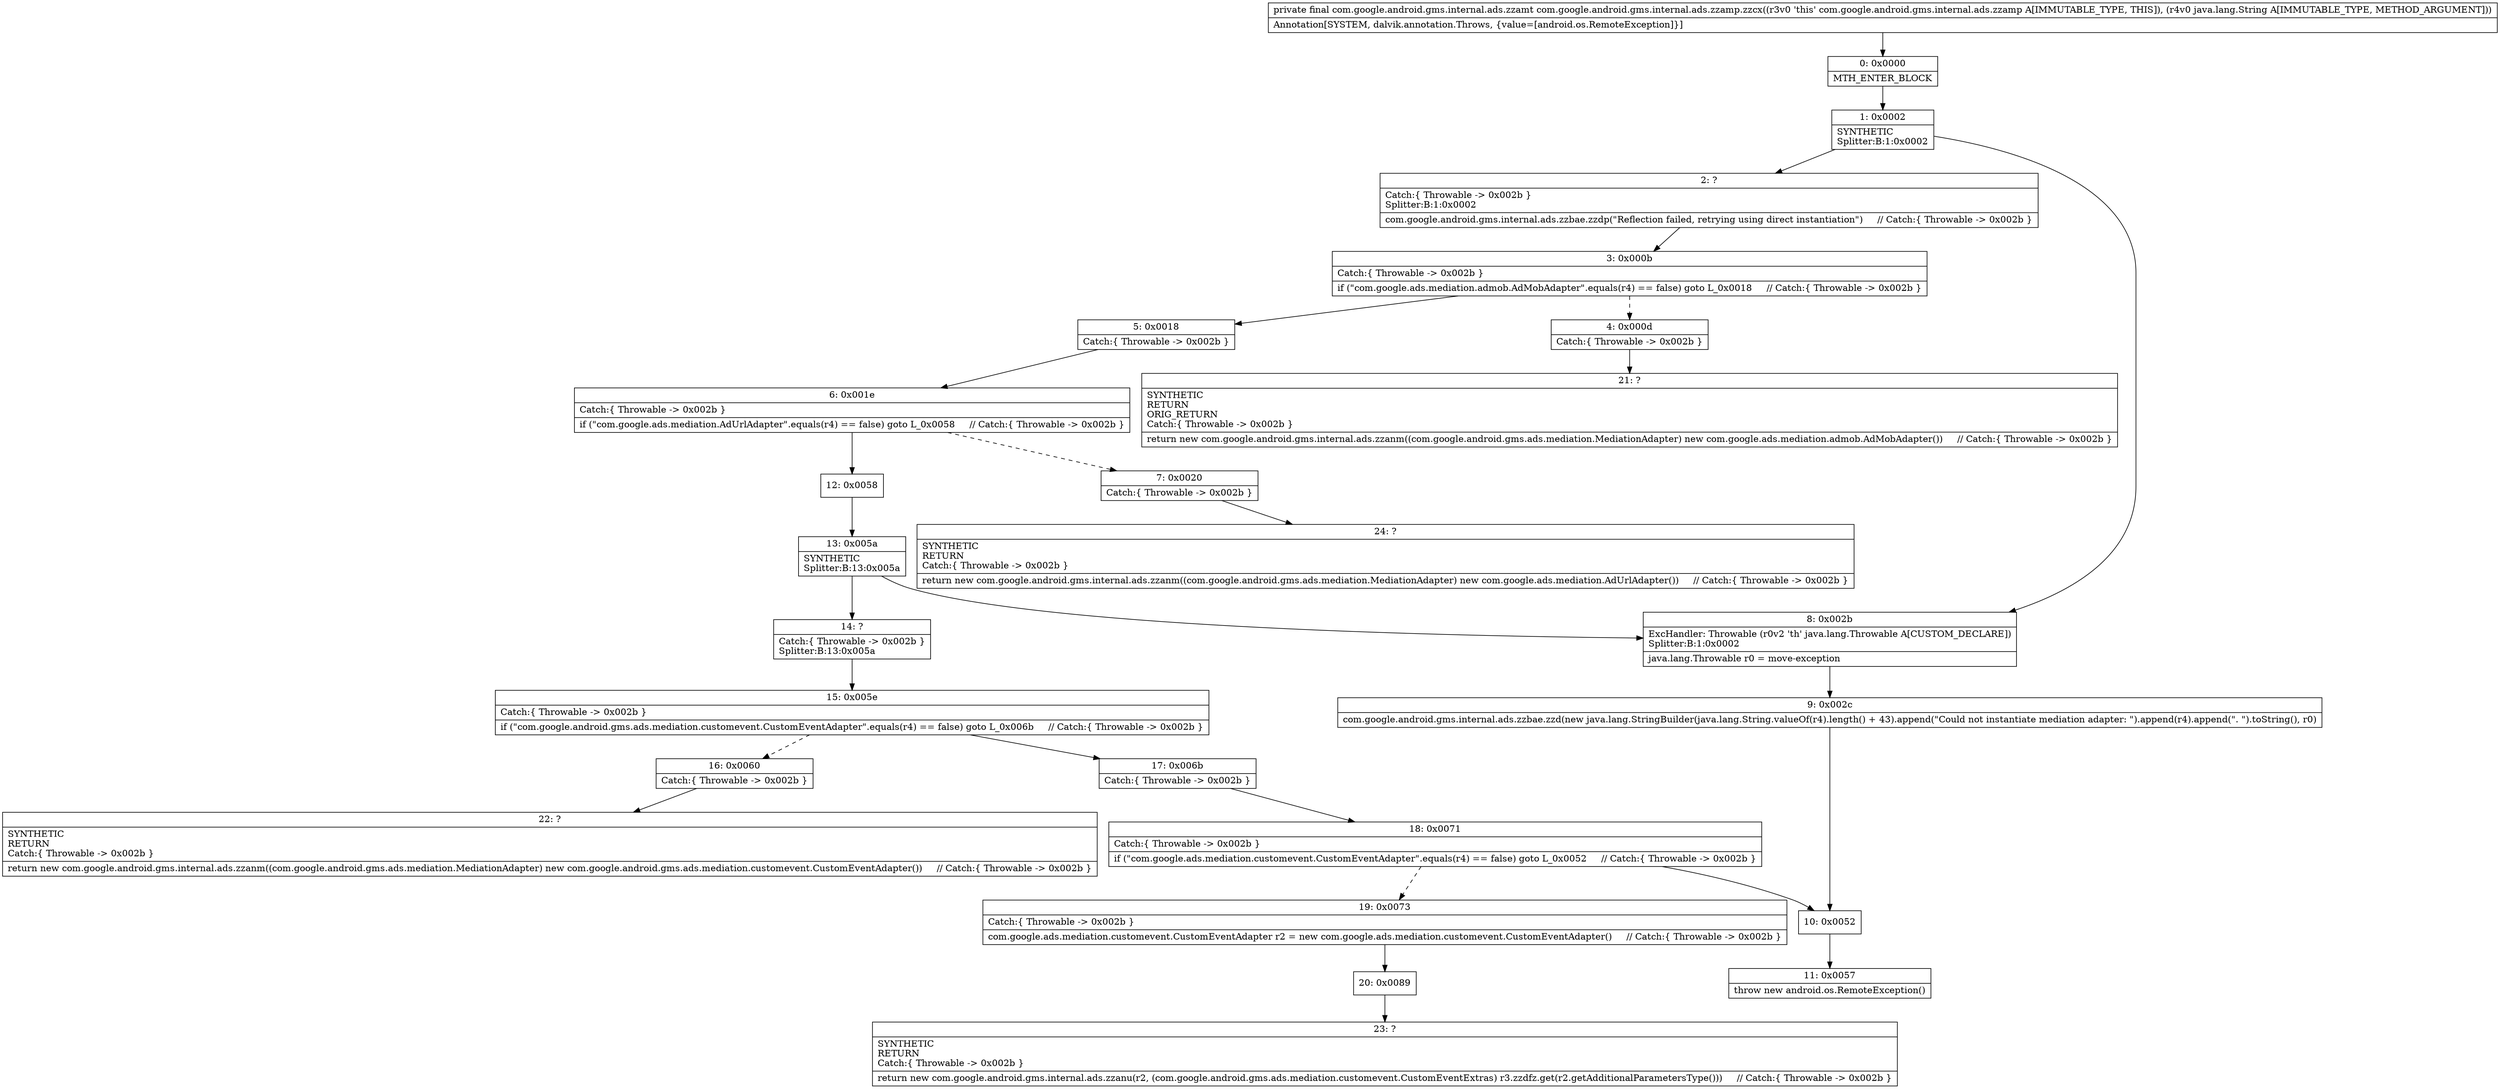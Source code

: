 digraph "CFG forcom.google.android.gms.internal.ads.zzamp.zzcx(Ljava\/lang\/String;)Lcom\/google\/android\/gms\/internal\/ads\/zzamt;" {
Node_0 [shape=record,label="{0\:\ 0x0000|MTH_ENTER_BLOCK\l}"];
Node_1 [shape=record,label="{1\:\ 0x0002|SYNTHETIC\lSplitter:B:1:0x0002\l}"];
Node_2 [shape=record,label="{2\:\ ?|Catch:\{ Throwable \-\> 0x002b \}\lSplitter:B:1:0x0002\l|com.google.android.gms.internal.ads.zzbae.zzdp(\"Reflection failed, retrying using direct instantiation\")     \/\/ Catch:\{ Throwable \-\> 0x002b \}\l}"];
Node_3 [shape=record,label="{3\:\ 0x000b|Catch:\{ Throwable \-\> 0x002b \}\l|if (\"com.google.ads.mediation.admob.AdMobAdapter\".equals(r4) == false) goto L_0x0018     \/\/ Catch:\{ Throwable \-\> 0x002b \}\l}"];
Node_4 [shape=record,label="{4\:\ 0x000d|Catch:\{ Throwable \-\> 0x002b \}\l}"];
Node_5 [shape=record,label="{5\:\ 0x0018|Catch:\{ Throwable \-\> 0x002b \}\l}"];
Node_6 [shape=record,label="{6\:\ 0x001e|Catch:\{ Throwable \-\> 0x002b \}\l|if (\"com.google.ads.mediation.AdUrlAdapter\".equals(r4) == false) goto L_0x0058     \/\/ Catch:\{ Throwable \-\> 0x002b \}\l}"];
Node_7 [shape=record,label="{7\:\ 0x0020|Catch:\{ Throwable \-\> 0x002b \}\l}"];
Node_8 [shape=record,label="{8\:\ 0x002b|ExcHandler: Throwable (r0v2 'th' java.lang.Throwable A[CUSTOM_DECLARE])\lSplitter:B:1:0x0002\l|java.lang.Throwable r0 = move\-exception\l}"];
Node_9 [shape=record,label="{9\:\ 0x002c|com.google.android.gms.internal.ads.zzbae.zzd(new java.lang.StringBuilder(java.lang.String.valueOf(r4).length() + 43).append(\"Could not instantiate mediation adapter: \").append(r4).append(\". \").toString(), r0)\l}"];
Node_10 [shape=record,label="{10\:\ 0x0052}"];
Node_11 [shape=record,label="{11\:\ 0x0057|throw new android.os.RemoteException()\l}"];
Node_12 [shape=record,label="{12\:\ 0x0058}"];
Node_13 [shape=record,label="{13\:\ 0x005a|SYNTHETIC\lSplitter:B:13:0x005a\l}"];
Node_14 [shape=record,label="{14\:\ ?|Catch:\{ Throwable \-\> 0x002b \}\lSplitter:B:13:0x005a\l}"];
Node_15 [shape=record,label="{15\:\ 0x005e|Catch:\{ Throwable \-\> 0x002b \}\l|if (\"com.google.android.gms.ads.mediation.customevent.CustomEventAdapter\".equals(r4) == false) goto L_0x006b     \/\/ Catch:\{ Throwable \-\> 0x002b \}\l}"];
Node_16 [shape=record,label="{16\:\ 0x0060|Catch:\{ Throwable \-\> 0x002b \}\l}"];
Node_17 [shape=record,label="{17\:\ 0x006b|Catch:\{ Throwable \-\> 0x002b \}\l}"];
Node_18 [shape=record,label="{18\:\ 0x0071|Catch:\{ Throwable \-\> 0x002b \}\l|if (\"com.google.ads.mediation.customevent.CustomEventAdapter\".equals(r4) == false) goto L_0x0052     \/\/ Catch:\{ Throwable \-\> 0x002b \}\l}"];
Node_19 [shape=record,label="{19\:\ 0x0073|Catch:\{ Throwable \-\> 0x002b \}\l|com.google.ads.mediation.customevent.CustomEventAdapter r2 = new com.google.ads.mediation.customevent.CustomEventAdapter()     \/\/ Catch:\{ Throwable \-\> 0x002b \}\l}"];
Node_20 [shape=record,label="{20\:\ 0x0089}"];
Node_21 [shape=record,label="{21\:\ ?|SYNTHETIC\lRETURN\lORIG_RETURN\lCatch:\{ Throwable \-\> 0x002b \}\l|return new com.google.android.gms.internal.ads.zzanm((com.google.android.gms.ads.mediation.MediationAdapter) new com.google.ads.mediation.admob.AdMobAdapter())     \/\/ Catch:\{ Throwable \-\> 0x002b \}\l}"];
Node_22 [shape=record,label="{22\:\ ?|SYNTHETIC\lRETURN\lCatch:\{ Throwable \-\> 0x002b \}\l|return new com.google.android.gms.internal.ads.zzanm((com.google.android.gms.ads.mediation.MediationAdapter) new com.google.android.gms.ads.mediation.customevent.CustomEventAdapter())     \/\/ Catch:\{ Throwable \-\> 0x002b \}\l}"];
Node_23 [shape=record,label="{23\:\ ?|SYNTHETIC\lRETURN\lCatch:\{ Throwable \-\> 0x002b \}\l|return new com.google.android.gms.internal.ads.zzanu(r2, (com.google.android.gms.ads.mediation.customevent.CustomEventExtras) r3.zzdfz.get(r2.getAdditionalParametersType()))     \/\/ Catch:\{ Throwable \-\> 0x002b \}\l}"];
Node_24 [shape=record,label="{24\:\ ?|SYNTHETIC\lRETURN\lCatch:\{ Throwable \-\> 0x002b \}\l|return new com.google.android.gms.internal.ads.zzanm((com.google.android.gms.ads.mediation.MediationAdapter) new com.google.ads.mediation.AdUrlAdapter())     \/\/ Catch:\{ Throwable \-\> 0x002b \}\l}"];
MethodNode[shape=record,label="{private final com.google.android.gms.internal.ads.zzamt com.google.android.gms.internal.ads.zzamp.zzcx((r3v0 'this' com.google.android.gms.internal.ads.zzamp A[IMMUTABLE_TYPE, THIS]), (r4v0 java.lang.String A[IMMUTABLE_TYPE, METHOD_ARGUMENT]))  | Annotation[SYSTEM, dalvik.annotation.Throws, \{value=[android.os.RemoteException]\}]\l}"];
MethodNode -> Node_0;
Node_0 -> Node_1;
Node_1 -> Node_2;
Node_1 -> Node_8;
Node_2 -> Node_3;
Node_3 -> Node_4[style=dashed];
Node_3 -> Node_5;
Node_4 -> Node_21;
Node_5 -> Node_6;
Node_6 -> Node_7[style=dashed];
Node_6 -> Node_12;
Node_7 -> Node_24;
Node_8 -> Node_9;
Node_9 -> Node_10;
Node_10 -> Node_11;
Node_12 -> Node_13;
Node_13 -> Node_14;
Node_13 -> Node_8;
Node_14 -> Node_15;
Node_15 -> Node_16[style=dashed];
Node_15 -> Node_17;
Node_16 -> Node_22;
Node_17 -> Node_18;
Node_18 -> Node_10;
Node_18 -> Node_19[style=dashed];
Node_19 -> Node_20;
Node_20 -> Node_23;
}

